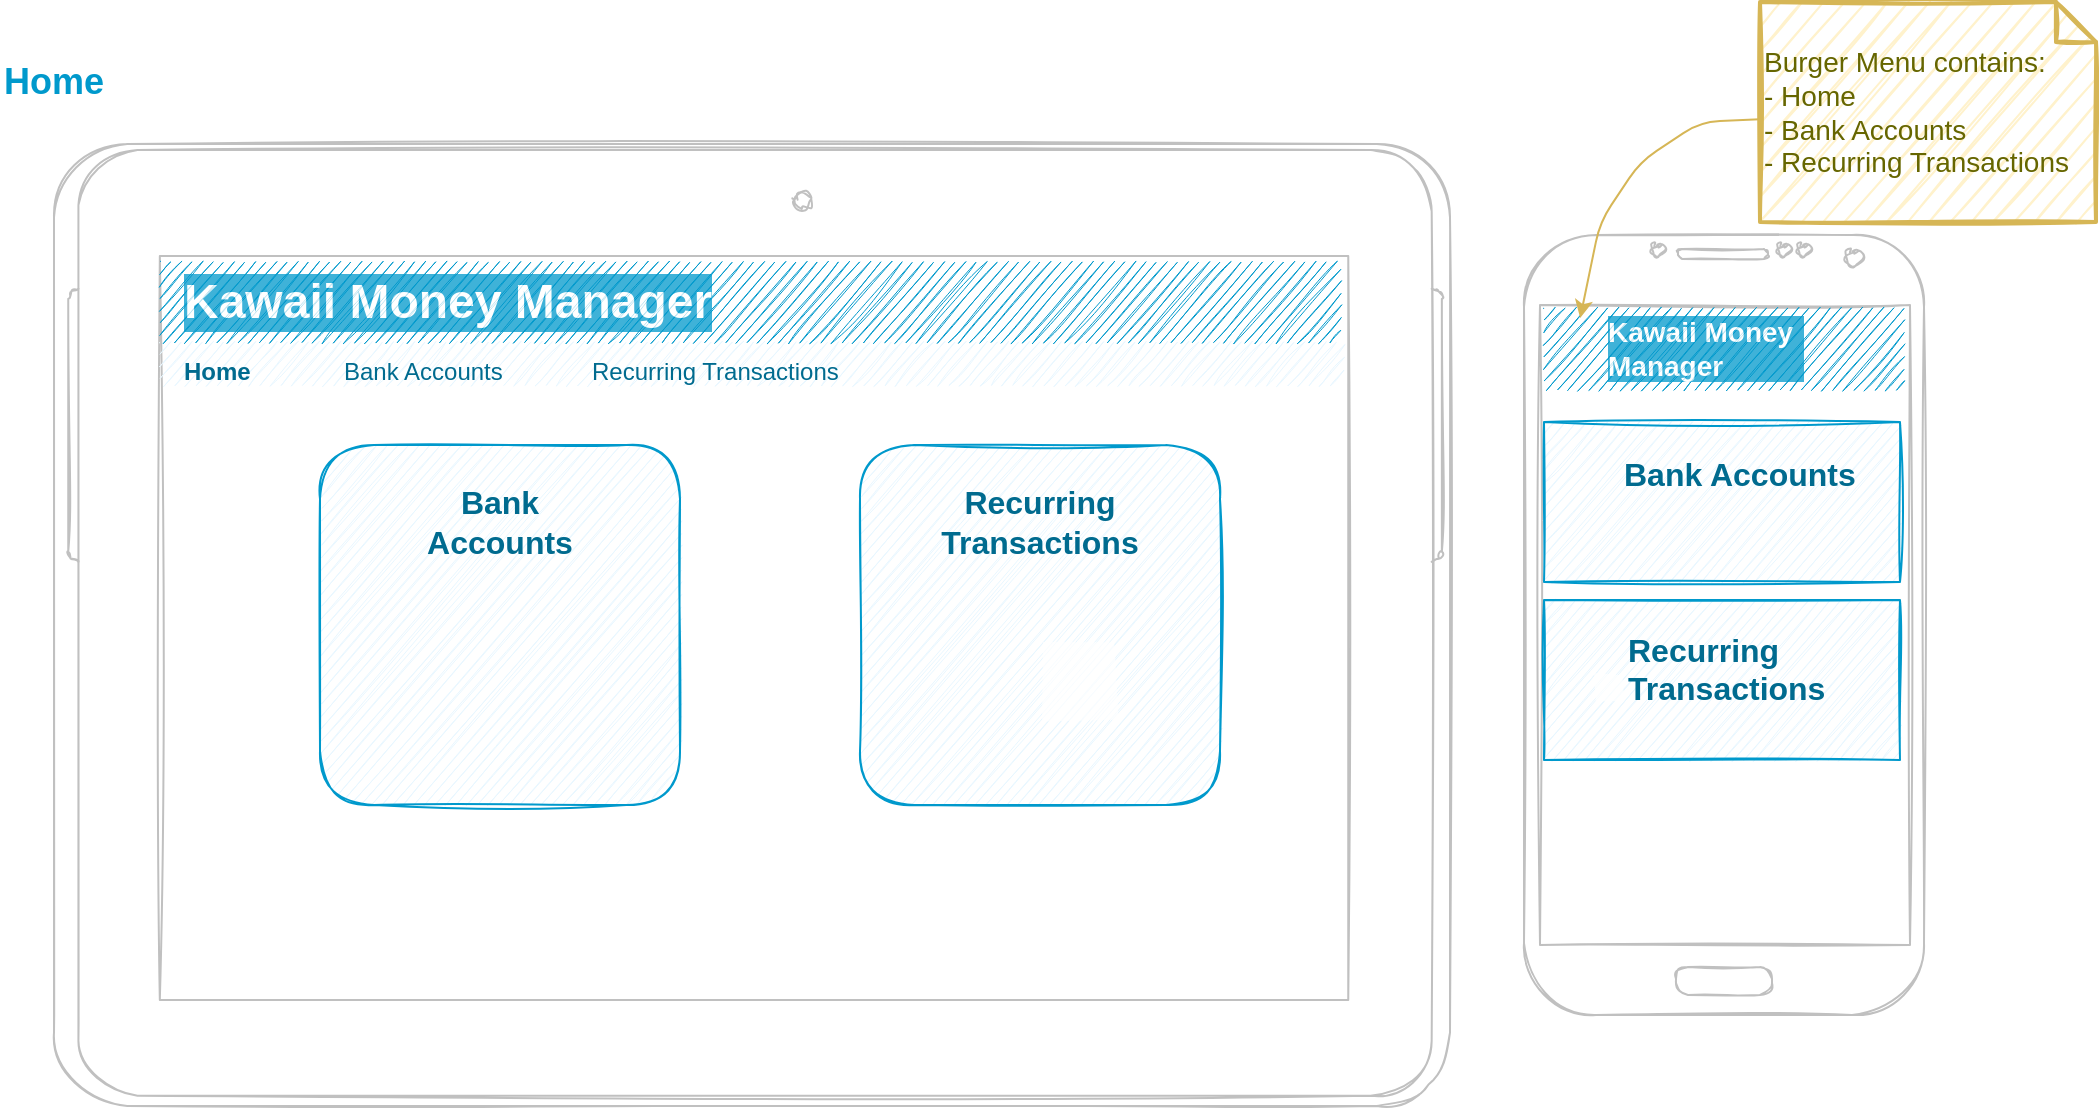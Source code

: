 <mxfile version="13.8.0" type="device"><diagram id="wpsxbsZqwB5pbrcOqGmq" name="Page-1"><mxGraphModel dx="1360" dy="802" grid="1" gridSize="10" guides="1" tooltips="1" connect="1" arrows="1" fold="1" page="1" pageScale="1" pageWidth="1169" pageHeight="827" math="0" shadow="0"><root><mxCell id="0"/><mxCell id="1" parent="0"/><mxCell id="GOLqyt6jREfoVQ1UDo4m-4" value="&lt;font style=&quot;font-size: 18px&quot; color=&quot;#0099cc&quot;&gt;&lt;b&gt;Home&lt;/b&gt;&lt;/font&gt;" style="text;html=1;strokeColor=none;fillColor=none;align=left;verticalAlign=middle;whiteSpace=wrap;rounded=0;sketch=1;" parent="1" vertex="1"><mxGeometry x="40" y="40" width="80" height="20" as="geometry"/></mxCell><mxCell id="GOLqyt6jREfoVQ1UDo4m-5" value="" style="verticalLabelPosition=bottom;verticalAlign=top;html=1;shadow=0;dashed=0;strokeWidth=1;shape=mxgraph.android.tab2;strokeColor=#c0c0c0;direction=north;sketch=1;" parent="1" vertex="1"><mxGeometry x="67" y="81" width="698" height="481" as="geometry"/></mxCell><mxCell id="GOLqyt6jREfoVQ1UDo4m-6" value="" style="rounded=0;whiteSpace=wrap;html=1;sketch=1;strokeColor=none;fillColor=#0099CC;" parent="1" vertex="1"><mxGeometry x="120" y="140" width="590" height="40" as="geometry"/></mxCell><mxCell id="GOLqyt6jREfoVQ1UDo4m-7" value="&lt;font style=&quot;font-size: 24px&quot;&gt;Kawaii Money Manager&lt;/font&gt;" style="text;html=1;strokeColor=none;fillColor=none;align=left;verticalAlign=middle;whiteSpace=wrap;rounded=0;shadow=0;sketch=1;fontStyle=1;fontSize=16;horizontal=1;labelBorderColor=none;labelBackgroundColor=#0099CC;fontColor=#FFFFFF;textOpacity=75;" parent="1" vertex="1"><mxGeometry x="130" y="150" width="350" height="20" as="geometry"/></mxCell><mxCell id="GOLqyt6jREfoVQ1UDo4m-8" value="" style="whiteSpace=wrap;html=1;aspect=fixed;shadow=0;labelBackgroundColor=#0099CC;sketch=1;gradientColor=none;fontSize=16;fontColor=#FFFFFF;align=left;rounded=1;strokeColor=#0099CC;fillColor=#E8F7FF;" parent="1" vertex="1"><mxGeometry x="200" y="231.5" width="180" height="180" as="geometry"/></mxCell><mxCell id="GOLqyt6jREfoVQ1UDo4m-9" value="" style="whiteSpace=wrap;html=1;aspect=fixed;shadow=0;labelBackgroundColor=#0099CC;sketch=1;gradientColor=none;fontSize=16;fontColor=#FFFFFF;align=left;rounded=1;strokeColor=#0099CC;fillColor=#E8F7FF;" parent="1" vertex="1"><mxGeometry x="470" y="231.5" width="180" height="180" as="geometry"/></mxCell><mxCell id="GOLqyt6jREfoVQ1UDo4m-10" value="Bank Accounts" style="text;html=1;strokeColor=none;fillColor=none;align=center;verticalAlign=middle;whiteSpace=wrap;rounded=0;shadow=0;labelBackgroundColor=none;sketch=1;fontSize=16;fontColor=#006B8F;fontStyle=1" parent="1" vertex="1"><mxGeometry x="245" y="250" width="90" height="40" as="geometry"/></mxCell><mxCell id="GOLqyt6jREfoVQ1UDo4m-11" value="" style="rounded=0;whiteSpace=wrap;html=1;shadow=0;labelBackgroundColor=none;sketch=1;fillColor=#E8F7FF;gradientColor=none;fontSize=16;fontColor=#006B8F;align=left;strokeColor=none;" parent="1" vertex="1"><mxGeometry x="120" y="180" width="590" height="20" as="geometry"/></mxCell><mxCell id="GOLqyt6jREfoVQ1UDo4m-12" value="&lt;font size=&quot;1&quot;&gt;&lt;b style=&quot;font-size: 12px&quot;&gt;Home&lt;/b&gt;&lt;/font&gt;" style="text;html=1;strokeColor=none;fillColor=none;align=left;verticalAlign=middle;whiteSpace=wrap;rounded=0;shadow=0;labelBackgroundColor=none;sketch=1;fontSize=16;fontColor=#006B8F;" parent="1" vertex="1"><mxGeometry x="130" y="183" width="40" height="20" as="geometry"/></mxCell><mxCell id="GOLqyt6jREfoVQ1UDo4m-13" value="&lt;font size=&quot;1&quot;&gt;&lt;span style=&quot;font-size: 12px&quot;&gt;Bank Accounts&lt;/span&gt;&lt;/font&gt;" style="text;html=1;strokeColor=none;fillColor=none;align=left;verticalAlign=middle;whiteSpace=wrap;rounded=0;shadow=0;labelBackgroundColor=none;sketch=1;fontSize=16;fontColor=#006B8F;" parent="1" vertex="1"><mxGeometry x="210" y="183" width="100" height="20" as="geometry"/></mxCell><mxCell id="GOLqyt6jREfoVQ1UDo4m-14" value="&lt;font size=&quot;1&quot;&gt;&lt;span style=&quot;font-size: 12px&quot;&gt;Recurring Transactions&lt;/span&gt;&lt;/font&gt;" style="text;html=1;strokeColor=none;fillColor=none;align=left;verticalAlign=middle;whiteSpace=wrap;rounded=0;shadow=0;labelBackgroundColor=none;sketch=1;fontSize=16;fontColor=#006B8F;" parent="1" vertex="1"><mxGeometry x="334" y="183" width="160" height="20" as="geometry"/></mxCell><mxCell id="GOLqyt6jREfoVQ1UDo4m-16" value="Recurring Transactions" style="text;html=1;strokeColor=none;fillColor=none;align=center;verticalAlign=middle;whiteSpace=wrap;rounded=0;shadow=0;labelBackgroundColor=none;sketch=1;fontSize=16;fontColor=#006B8F;fontStyle=1" parent="1" vertex="1"><mxGeometry x="500" y="250" width="120" height="40" as="geometry"/></mxCell><mxCell id="GOLqyt6jREfoVQ1UDo4m-17" value="" style="shape=image;html=1;verticalAlign=top;verticalLabelPosition=bottom;labelBackgroundColor=#ffffff;imageAspect=0;aspect=fixed;image=https://cdn0.iconfinder.com/data/icons/business-and-finance-86/512/business_finance_money-08-128.png;rounded=1;shadow=0;sketch=0;strokeColor=#000000;fillColor=#0099CC;gradientColor=none;fontSize=16;fontColor=#006B8F;align=left;" parent="1" vertex="1"><mxGeometry x="260" y="300" width="60" height="60" as="geometry"/></mxCell><mxCell id="GOLqyt6jREfoVQ1UDo4m-18" value="" style="shape=image;html=1;verticalAlign=top;verticalLabelPosition=bottom;labelBackgroundColor=#ffffff;imageAspect=0;aspect=fixed;image=https://cdn0.iconfinder.com/data/icons/business-and-finance-86/512/business_finance_money-08-128.png;rounded=1;shadow=0;sketch=0;strokeColor=#000000;fillColor=#0099CC;gradientColor=none;fontSize=16;fontColor=#006B8F;align=left;" parent="1" vertex="1"><mxGeometry x="530" y="300" width="60" height="60" as="geometry"/></mxCell><mxCell id="GOLqyt6jREfoVQ1UDo4m-19" value="" style="shape=image;html=1;verticalAlign=top;verticalLabelPosition=bottom;labelBackgroundColor=#ffffff;imageAspect=0;aspect=fixed;image=https://cdn1.iconfinder.com/data/icons/gradak-music/32/music-15-128.png;rounded=1;shadow=0;sketch=1;strokeColor=#000000;fillColor=#0099CC;gradientColor=none;fontSize=16;fontColor=#006B8F;align=left;imageBackground=#ffffff;opacity=70;" parent="1" vertex="1"><mxGeometry x="560" y="330" width="38" height="38" as="geometry"/></mxCell><mxCell id="kPfiSiAxe3gKVjky8SlZ-1" value="" style="verticalLabelPosition=bottom;verticalAlign=top;html=1;shadow=0;dashed=0;strokeWidth=1;shape=mxgraph.android.phone2;strokeColor=#c0c0c0;sketch=1;" vertex="1" parent="1"><mxGeometry x="802" y="126.5" width="200" height="390" as="geometry"/></mxCell><mxCell id="kPfiSiAxe3gKVjky8SlZ-2" value="" style="rounded=0;whiteSpace=wrap;html=1;sketch=1;strokeColor=none;fillColor=#0099CC;" vertex="1" parent="1"><mxGeometry x="812" y="163" width="180" height="40" as="geometry"/></mxCell><mxCell id="kPfiSiAxe3gKVjky8SlZ-3" value="&lt;font style=&quot;font-size: 14px;&quot;&gt;Kawaii Money Manager&lt;/font&gt;" style="text;html=1;strokeColor=none;fillColor=none;align=left;verticalAlign=middle;whiteSpace=wrap;rounded=0;shadow=0;sketch=1;fontColor=#FFFFFF;fontStyle=1;fontSize=14;horizontal=1;labelBorderColor=none;labelBackgroundColor=#0099CC;textOpacity=75;" vertex="1" parent="1"><mxGeometry x="842" y="158" width="100" height="50" as="geometry"/></mxCell><mxCell id="kPfiSiAxe3gKVjky8SlZ-4" value="" style="shape=image;html=1;verticalAlign=top;verticalLabelPosition=bottom;labelBackgroundColor=#ffffff;imageAspect=0;aspect=fixed;image=https://cdn4.iconfinder.com/data/icons/geosm-e-commerce/48/menu-128.png;sketch=1;fontSize=14;fontColor=#FFFFFF;" vertex="1" parent="1"><mxGeometry x="812" y="168" width="30" height="30" as="geometry"/></mxCell><mxCell id="kPfiSiAxe3gKVjky8SlZ-6" value="" style="rounded=0;whiteSpace=wrap;html=1;labelBackgroundColor=#0099CC;sketch=1;fontSize=14;fontColor=#FFFFFF;strokeColor=#0099CC;fillColor=#E8F7FF;" vertex="1" parent="1"><mxGeometry x="812" y="220" width="178" height="80" as="geometry"/></mxCell><mxCell id="kPfiSiAxe3gKVjky8SlZ-7" value="Bank Accounts" style="text;html=1;strokeColor=none;fillColor=none;align=left;verticalAlign=top;whiteSpace=wrap;rounded=0;shadow=0;labelBackgroundColor=none;sketch=1;fontSize=16;fontColor=#006B8F;fontStyle=1" vertex="1" parent="1"><mxGeometry x="850" y="230" width="123" height="40" as="geometry"/></mxCell><mxCell id="kPfiSiAxe3gKVjky8SlZ-8" value="" style="rounded=0;whiteSpace=wrap;html=1;labelBackgroundColor=#0099CC;sketch=1;fontSize=14;fontColor=#FFFFFF;strokeColor=#0099CC;fillColor=#E8F7FF;" vertex="1" parent="1"><mxGeometry x="812" y="309" width="178" height="80" as="geometry"/></mxCell><mxCell id="kPfiSiAxe3gKVjky8SlZ-9" value="Recurring Transactions" style="text;html=1;strokeColor=none;fillColor=none;align=left;verticalAlign=top;whiteSpace=wrap;rounded=0;shadow=0;labelBackgroundColor=none;sketch=1;fontSize=16;fontColor=#006B8F;fontStyle=1" vertex="1" parent="1"><mxGeometry x="851.5" y="318" width="120" height="50" as="geometry"/></mxCell><mxCell id="kPfiSiAxe3gKVjky8SlZ-10" value="" style="shape=image;html=1;verticalAlign=top;verticalLabelPosition=bottom;labelBackgroundColor=#ffffff;imageAspect=0;aspect=fixed;image=https://cdn0.iconfinder.com/data/icons/business-and-finance-86/512/business_finance_money-08-128.png;rounded=1;shadow=0;sketch=0;strokeColor=#000000;fillColor=#0099CC;gradientColor=none;fontSize=16;fontColor=#006B8F;align=left;" vertex="1" parent="1"><mxGeometry x="820" y="235" width="30" height="30" as="geometry"/></mxCell><mxCell id="kPfiSiAxe3gKVjky8SlZ-12" value="" style="shape=image;html=1;verticalAlign=top;verticalLabelPosition=bottom;labelBackgroundColor=#ffffff;imageAspect=0;aspect=fixed;image=https://cdn0.iconfinder.com/data/icons/business-and-finance-86/512/business_finance_money-08-128.png;rounded=1;shadow=0;sketch=0;strokeColor=#000000;fillColor=#0099CC;gradientColor=none;fontSize=16;fontColor=#006B8F;align=left;" vertex="1" parent="1"><mxGeometry x="821.5" y="330" width="30" height="30" as="geometry"/></mxCell><mxCell id="kPfiSiAxe3gKVjky8SlZ-13" value="" style="shape=image;html=1;verticalAlign=top;verticalLabelPosition=bottom;labelBackgroundColor=#ffffff;imageAspect=0;aspect=fixed;image=https://cdn1.iconfinder.com/data/icons/gradak-music/32/music-15-128.png;rounded=1;shadow=0;sketch=1;strokeColor=#000000;fillColor=#0099CC;gradientColor=none;fontSize=16;fontColor=#006B8F;align=left;imageBackground=#ffffff;opacity=70;" vertex="1" parent="1"><mxGeometry x="836.5" y="345" width="15" height="15" as="geometry"/></mxCell><mxCell id="kPfiSiAxe3gKVjky8SlZ-14" value="Burger Menu contains:&lt;br&gt;- Home&lt;br&gt;- Bank Accounts&lt;br&gt;- Recurring Transactions" style="shape=note;strokeWidth=2;fontSize=14;size=20;whiteSpace=wrap;html=1;fillColor=#fff2cc;strokeColor=#d6b656;fontColor=#666600;align=left;sketch=1;" vertex="1" parent="1"><mxGeometry x="920" y="10" width="168" height="110" as="geometry"/></mxCell><mxCell id="kPfiSiAxe3gKVjky8SlZ-15" value="" style="endArrow=classic;html=1;fillColor=#fff2cc;strokeColor=#d6b656;" edge="1" parent="1" source="kPfiSiAxe3gKVjky8SlZ-14" target="kPfiSiAxe3gKVjky8SlZ-4"><mxGeometry width="50" height="50" relative="1" as="geometry"><mxPoint x="650" y="390" as="sourcePoint"/><mxPoint x="700" y="340" as="targetPoint"/><Array as="points"><mxPoint x="890" y="70"/><mxPoint x="860" y="90"/><mxPoint x="840" y="120"/></Array></mxGeometry></mxCell></root></mxGraphModel></diagram></mxfile>